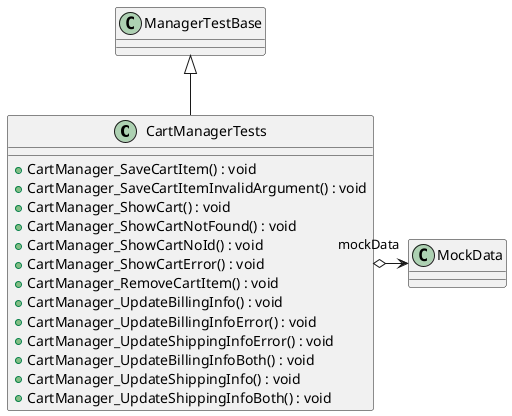 @startuml
class CartManagerTests {
    + CartManager_SaveCartItem() : void
    + CartManager_SaveCartItemInvalidArgument() : void
    + CartManager_ShowCart() : void
    + CartManager_ShowCartNotFound() : void
    + CartManager_ShowCartNoId() : void
    + CartManager_ShowCartError() : void
    + CartManager_RemoveCartItem() : void
    + CartManager_UpdateBillingInfo() : void
    + CartManager_UpdateBillingInfoError() : void
    + CartManager_UpdateShippingInfoError() : void
    + CartManager_UpdateBillingInfoBoth() : void
    + CartManager_UpdateShippingInfo() : void
    + CartManager_UpdateShippingInfoBoth() : void
}
ManagerTestBase <|-- CartManagerTests
CartManagerTests o-> "mockData" MockData
@enduml
